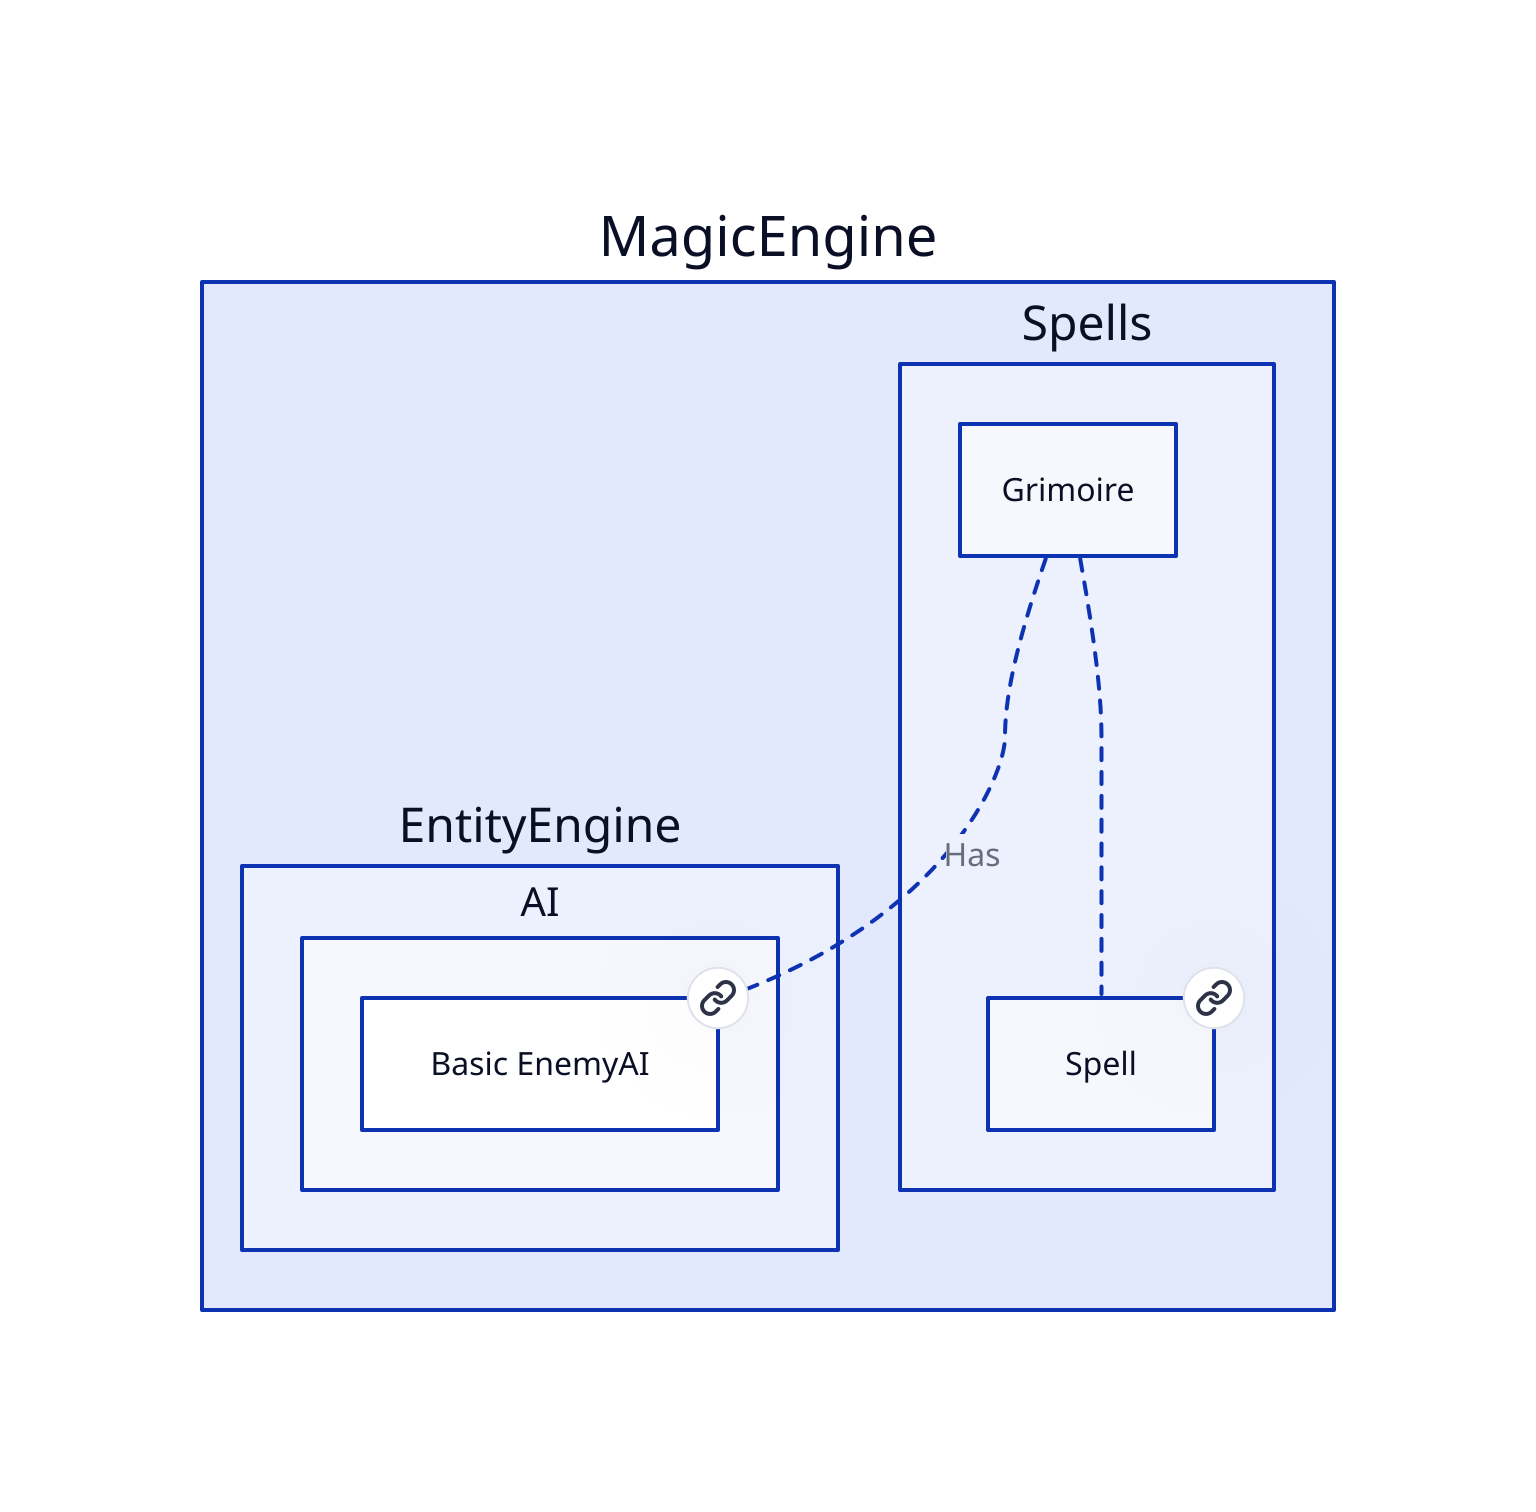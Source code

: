 # Nodes :
MagicEngine: {
    EntityEngine: {
        AI: {
            BasicEnemyAI: Basic EnemyAI {
               link: BasicEnemyAI
            }
        }
    }
    Spells: {
        Spell: Spell {
           link: Spell
        }
    }
}

# Links :
MagicEngine.Spells.Grimoire -- MagicEngine.Spells.Spell: {style.stroke-dash: 3}
MagicEngine.Spells.Grimoire -> MagicEngine.EntityEngine.AI.BasicEnemyAI: Has {style.stroke-dash: 3
source-arrowhead: {}
target-arrowhead: {shape: arrow}
}
